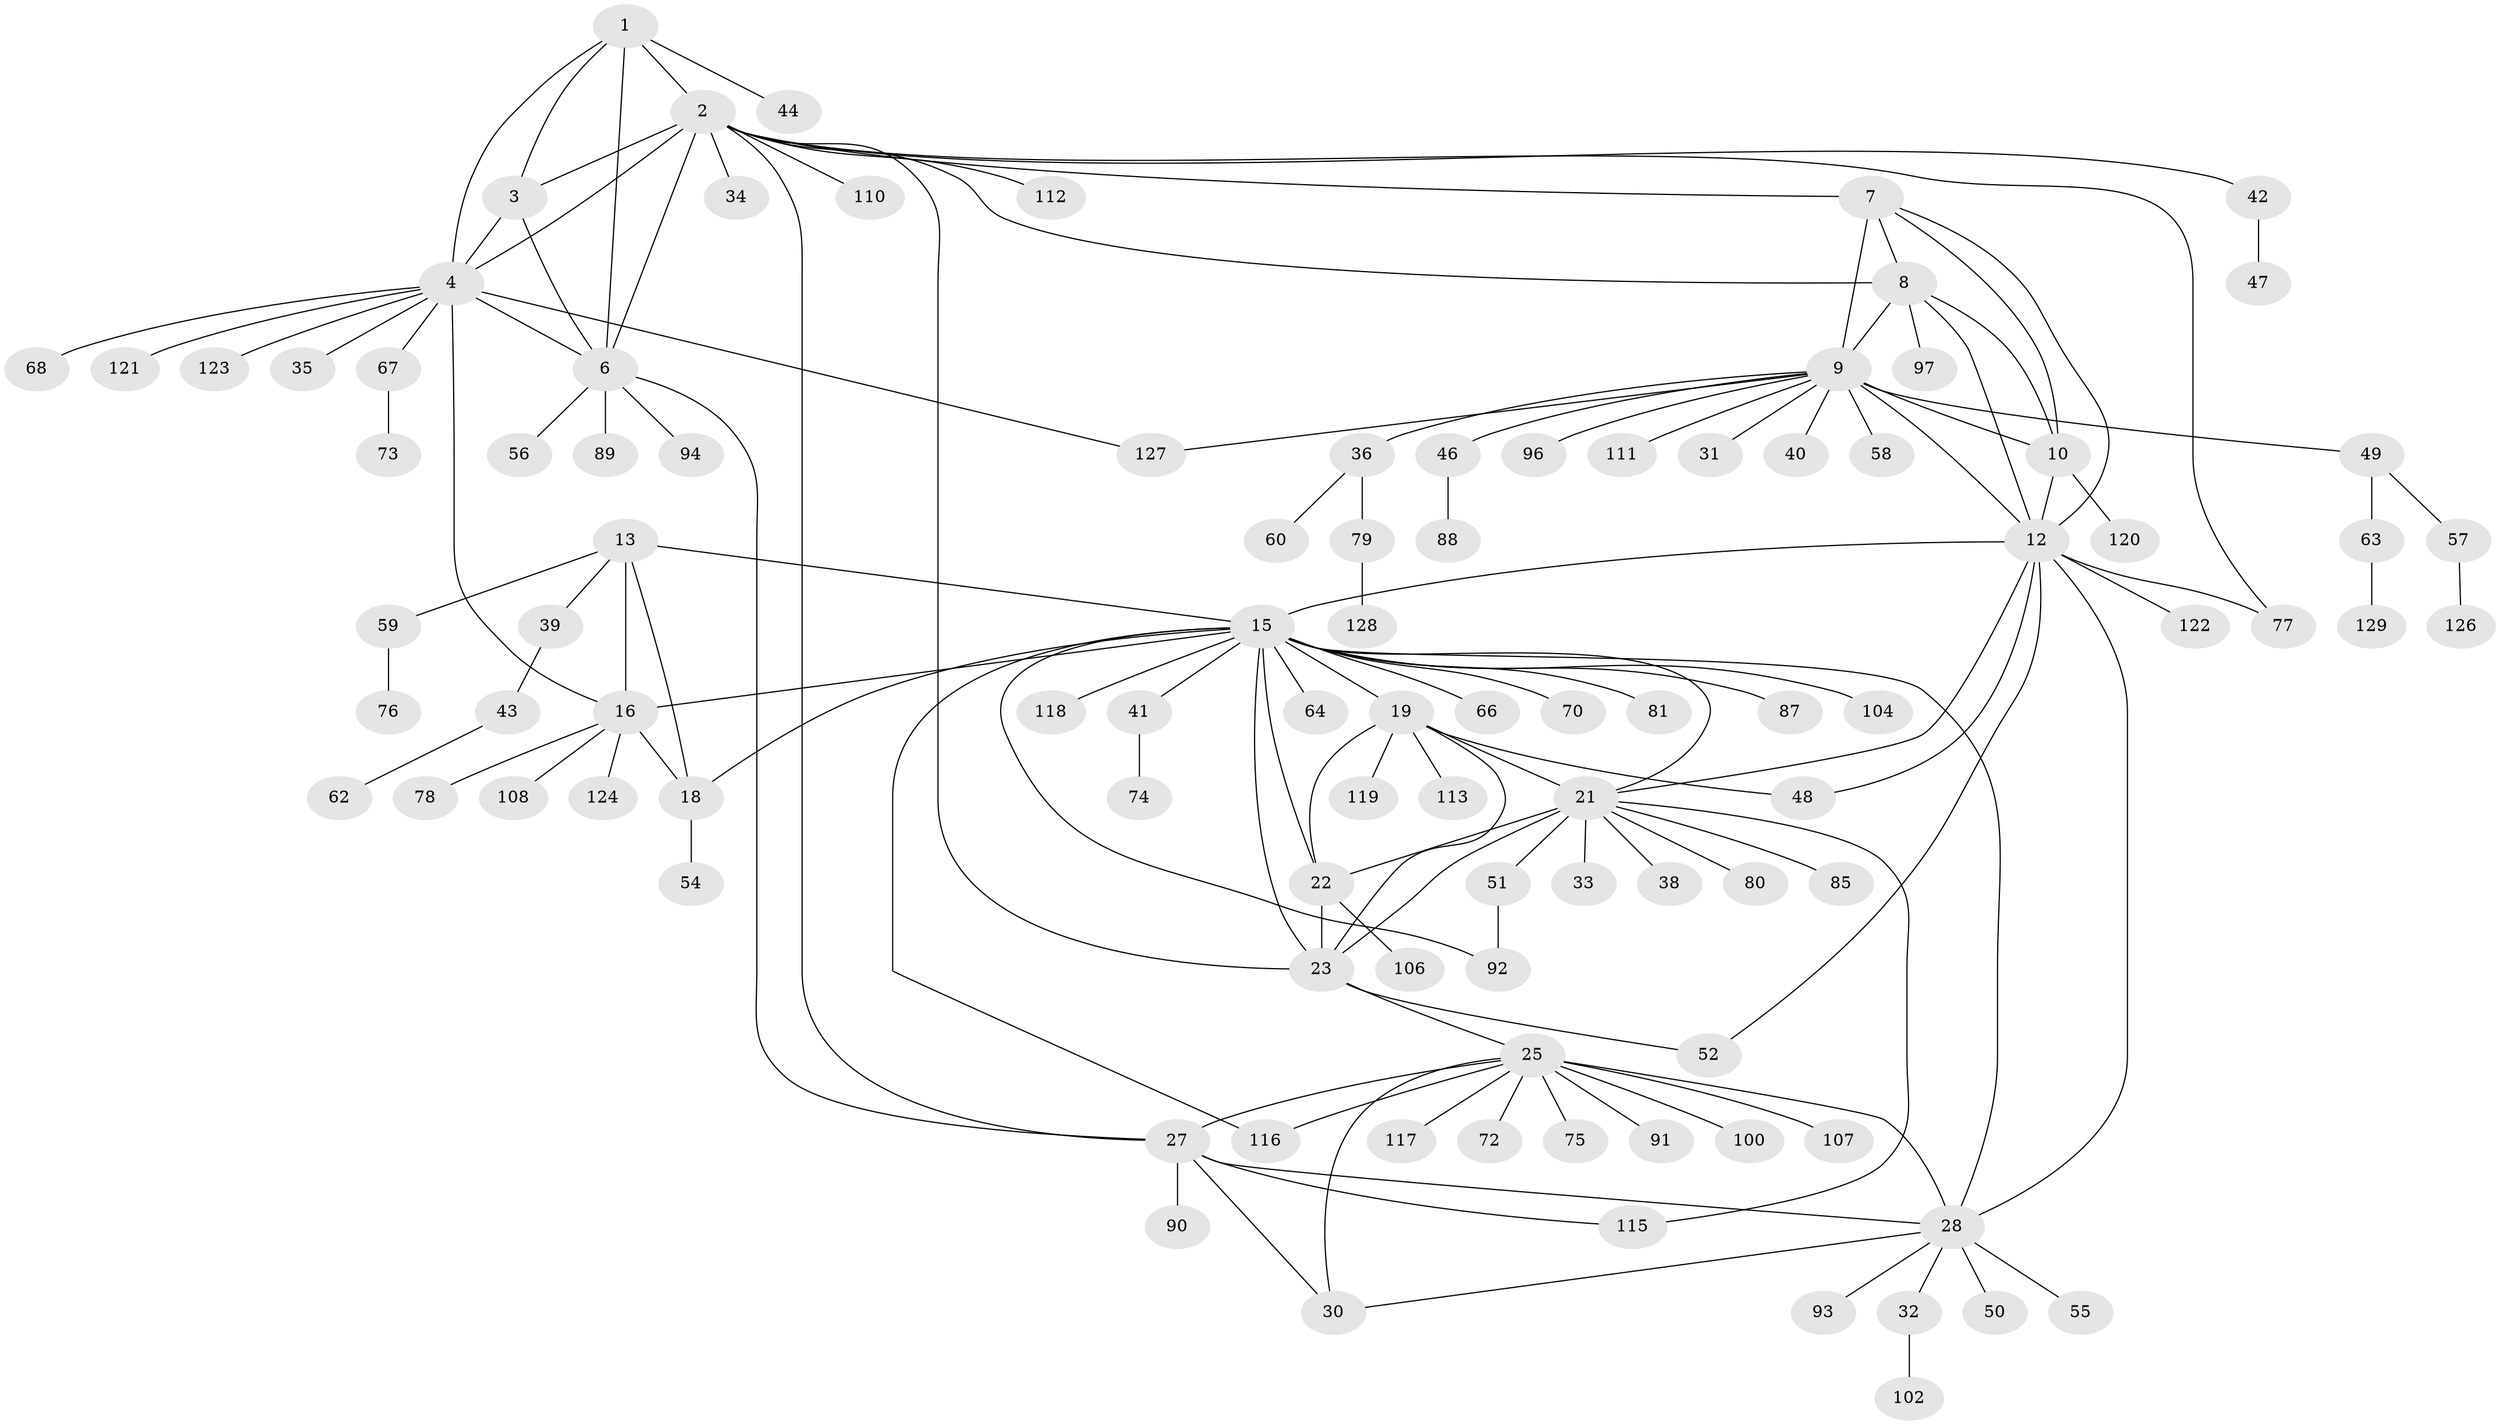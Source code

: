 // original degree distribution, {6: 0.06153846153846154, 7: 0.03076923076923077, 5: 0.007692307692307693, 13: 0.015384615384615385, 12: 0.023076923076923078, 10: 0.015384615384615385, 8: 0.038461538461538464, 11: 0.015384615384615385, 9: 0.023076923076923078, 1: 0.5384615384615384, 2: 0.17692307692307693, 4: 0.007692307692307693, 3: 0.046153846153846156}
// Generated by graph-tools (version 1.1) at 2025/42/03/06/25 10:42:08]
// undirected, 101 vertices, 139 edges
graph export_dot {
graph [start="1"]
  node [color=gray90,style=filled];
  1;
  2 [super="+5"];
  3;
  4 [super="+114"];
  6 [super="+125"];
  7;
  8 [super="+65"];
  9 [super="+11"];
  10 [super="+101"];
  12 [super="+83"];
  13 [super="+14"];
  15 [super="+20"];
  16 [super="+17"];
  18 [super="+37"];
  19 [super="+98"];
  21 [super="+24"];
  22;
  23 [super="+82"];
  25 [super="+26"];
  27 [super="+86"];
  28 [super="+29"];
  30 [super="+99"];
  31;
  32;
  33;
  34;
  35;
  36 [super="+71"];
  38;
  39 [super="+105"];
  40 [super="+53"];
  41;
  42;
  43 [super="+45"];
  44;
  46;
  47;
  48 [super="+84"];
  49;
  50;
  51 [super="+61"];
  52;
  54;
  55;
  56 [super="+95"];
  57;
  58;
  59 [super="+69"];
  60;
  62;
  63 [super="+130"];
  64;
  66;
  67;
  68;
  70;
  72;
  73;
  74;
  75;
  76;
  77;
  78;
  79;
  80;
  81 [super="+109"];
  85;
  87;
  88;
  89 [super="+103"];
  90;
  91;
  92;
  93;
  94;
  96;
  97;
  100;
  102;
  104;
  106;
  107;
  108;
  110;
  111;
  112;
  113;
  115;
  116;
  117;
  118;
  119;
  120;
  121;
  122;
  123;
  124;
  126;
  127;
  128;
  129;
  1 -- 2 [weight=2];
  1 -- 3;
  1 -- 4;
  1 -- 6;
  1 -- 44;
  2 -- 3 [weight=2];
  2 -- 4 [weight=2];
  2 -- 6 [weight=2];
  2 -- 7;
  2 -- 34;
  2 -- 42;
  2 -- 77;
  2 -- 110;
  2 -- 112;
  2 -- 23;
  2 -- 27;
  2 -- 8;
  3 -- 4;
  3 -- 6;
  4 -- 6;
  4 -- 35;
  4 -- 67;
  4 -- 68;
  4 -- 121;
  4 -- 123;
  4 -- 127;
  4 -- 16;
  6 -- 27;
  6 -- 56;
  6 -- 89;
  6 -- 94;
  7 -- 8;
  7 -- 9 [weight=2];
  7 -- 10;
  7 -- 12;
  8 -- 9 [weight=2];
  8 -- 10;
  8 -- 12;
  8 -- 97;
  9 -- 10 [weight=2];
  9 -- 12 [weight=2];
  9 -- 31;
  9 -- 36;
  9 -- 58;
  9 -- 96;
  9 -- 40;
  9 -- 46;
  9 -- 111;
  9 -- 49;
  9 -- 127;
  10 -- 12;
  10 -- 120;
  12 -- 15;
  12 -- 52;
  12 -- 77;
  12 -- 122;
  12 -- 28 [weight=2];
  12 -- 21;
  12 -- 48;
  13 -- 15 [weight=2];
  13 -- 16 [weight=4];
  13 -- 18 [weight=2];
  13 -- 59;
  13 -- 39;
  15 -- 16 [weight=2];
  15 -- 18;
  15 -- 28;
  15 -- 64;
  15 -- 81;
  15 -- 87;
  15 -- 92;
  15 -- 66;
  15 -- 70;
  15 -- 104;
  15 -- 41;
  15 -- 19;
  15 -- 116;
  15 -- 21 [weight=2];
  15 -- 22;
  15 -- 23;
  15 -- 118;
  16 -- 18 [weight=2];
  16 -- 78;
  16 -- 108;
  16 -- 124;
  18 -- 54;
  19 -- 21 [weight=2];
  19 -- 22;
  19 -- 23;
  19 -- 48;
  19 -- 113;
  19 -- 119;
  21 -- 22 [weight=2];
  21 -- 23 [weight=2];
  21 -- 38;
  21 -- 80;
  21 -- 85;
  21 -- 115;
  21 -- 33;
  21 -- 51;
  22 -- 23;
  22 -- 106;
  23 -- 25;
  23 -- 52;
  25 -- 27 [weight=2];
  25 -- 28 [weight=4];
  25 -- 30 [weight=2];
  25 -- 91;
  25 -- 107;
  25 -- 100;
  25 -- 72;
  25 -- 75;
  25 -- 116;
  25 -- 117;
  27 -- 28 [weight=2];
  27 -- 30;
  27 -- 90;
  27 -- 115;
  28 -- 30 [weight=2];
  28 -- 32;
  28 -- 50;
  28 -- 55;
  28 -- 93;
  32 -- 102;
  36 -- 60;
  36 -- 79;
  39 -- 43;
  41 -- 74;
  42 -- 47;
  43 -- 62;
  46 -- 88;
  49 -- 57;
  49 -- 63;
  51 -- 92;
  57 -- 126;
  59 -- 76;
  63 -- 129;
  67 -- 73;
  79 -- 128;
}
